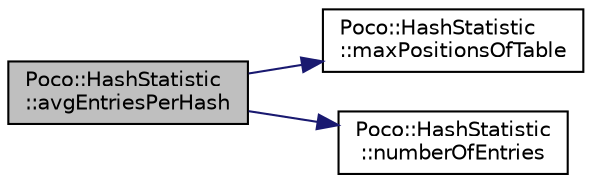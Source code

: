 digraph "Poco::HashStatistic::avgEntriesPerHash"
{
 // LATEX_PDF_SIZE
  edge [fontname="Helvetica",fontsize="10",labelfontname="Helvetica",labelfontsize="10"];
  node [fontname="Helvetica",fontsize="10",shape=record];
  rankdir="LR";
  Node1 [label="Poco::HashStatistic\l::avgEntriesPerHash",height=0.2,width=0.4,color="black", fillcolor="grey75", style="filled", fontcolor="black",tooltip="Returns the number of hash positions that contain no entry."];
  Node1 -> Node2 [color="midnightblue",fontsize="10",style="solid",fontname="Helvetica"];
  Node2 [label="Poco::HashStatistic\l::maxPositionsOfTable",height=0.2,width=0.4,color="black", fillcolor="white", style="filled",URL="$classPoco_1_1HashStatistic.html#aa6c8629c2c9de522394d890b5eec08c2",tooltip="Destroys the HashStatistic."];
  Node1 -> Node3 [color="midnightblue",fontsize="10",style="solid",fontname="Helvetica"];
  Node3 [label="Poco::HashStatistic\l::numberOfEntries",height=0.2,width=0.4,color="black", fillcolor="white", style="filled",URL="$classPoco_1_1HashStatistic.html#a2e0b266e62b788b2c3fd644667c45320",tooltip="Returns the maximum number of different hash values possible for the table."];
}
